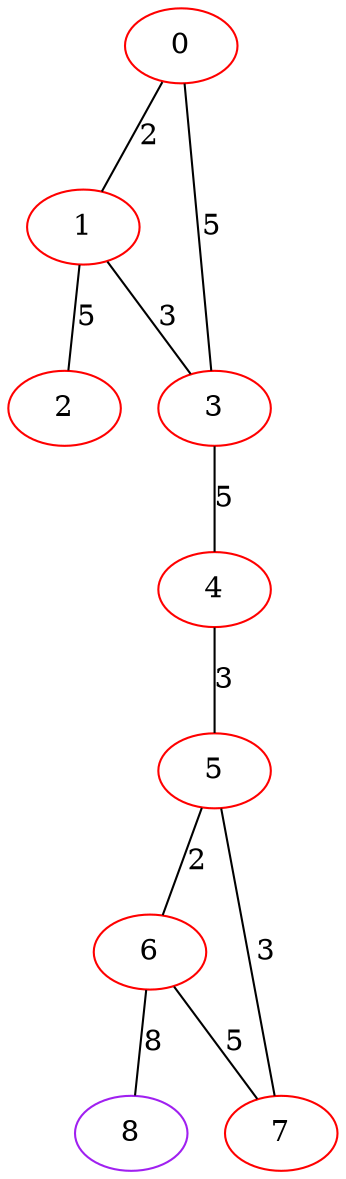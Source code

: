 graph "" {
0 [color=red, weight=1];
1 [color=red, weight=1];
2 [color=red, weight=1];
3 [color=red, weight=1];
4 [color=red, weight=1];
5 [color=red, weight=1];
6 [color=red, weight=1];
7 [color=red, weight=1];
8 [color=purple, weight=4];
0 -- 1  [key=0, label=2];
0 -- 3  [key=0, label=5];
1 -- 2  [key=0, label=5];
1 -- 3  [key=0, label=3];
3 -- 4  [key=0, label=5];
4 -- 5  [key=0, label=3];
5 -- 6  [key=0, label=2];
5 -- 7  [key=0, label=3];
6 -- 8  [key=0, label=8];
6 -- 7  [key=0, label=5];
}
